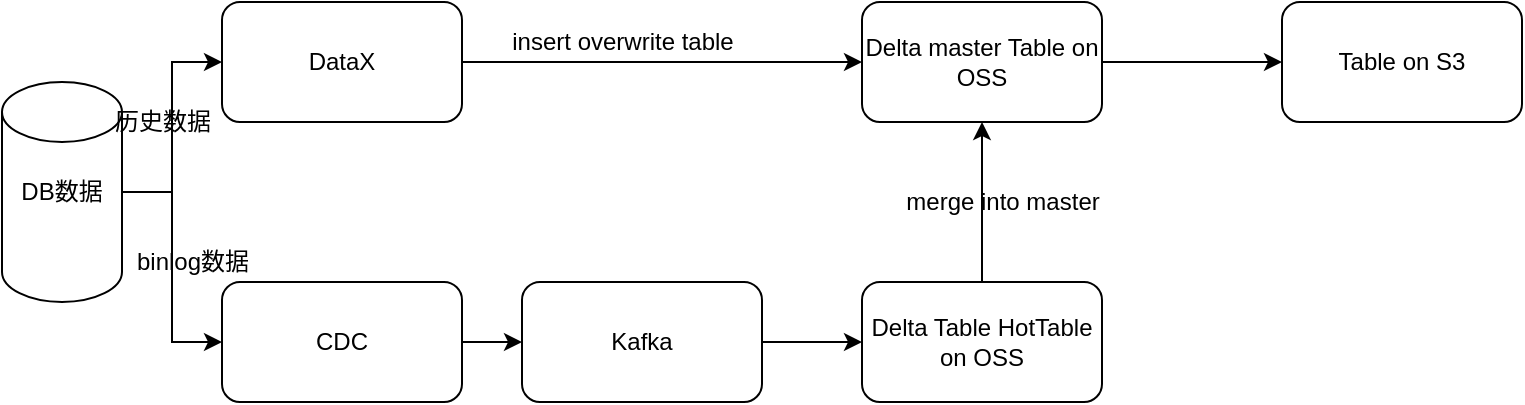 <mxfile version="13.6.5" type="github">
  <diagram id="_IGk3bS5AYMR6ddPXyHb" name="Page-1">
    <mxGraphModel dx="946" dy="541" grid="1" gridSize="10" guides="1" tooltips="1" connect="1" arrows="1" fold="1" page="1" pageScale="1" pageWidth="827" pageHeight="1169" math="0" shadow="0">
      <root>
        <mxCell id="0" />
        <mxCell id="1" parent="0" />
        <mxCell id="ZvmOiowGU-iORvjBQLAC-7" value="" style="edgeStyle=orthogonalEdgeStyle;rounded=0;orthogonalLoop=1;jettySize=auto;html=1;" parent="1" source="ZvmOiowGU-iORvjBQLAC-1" target="ZvmOiowGU-iORvjBQLAC-2" edge="1">
          <mxGeometry relative="1" as="geometry" />
        </mxCell>
        <mxCell id="ZvmOiowGU-iORvjBQLAC-8" value="" style="edgeStyle=orthogonalEdgeStyle;rounded=0;orthogonalLoop=1;jettySize=auto;html=1;entryX=0;entryY=0.5;entryDx=0;entryDy=0;" parent="1" source="ZvmOiowGU-iORvjBQLAC-1" target="ZvmOiowGU-iORvjBQLAC-3" edge="1">
          <mxGeometry relative="1" as="geometry" />
        </mxCell>
        <mxCell id="ZvmOiowGU-iORvjBQLAC-1" value="DB数据" style="shape=cylinder2;whiteSpace=wrap;html=1;boundedLbl=1;backgroundOutline=1;size=15;" parent="1" vertex="1">
          <mxGeometry x="50" y="290" width="60" height="110" as="geometry" />
        </mxCell>
        <mxCell id="z79pxpL1Giz_amRqfKHI-4" style="edgeStyle=orthogonalEdgeStyle;rounded=0;orthogonalLoop=1;jettySize=auto;html=1;entryX=0;entryY=0.5;entryDx=0;entryDy=0;" edge="1" parent="1" source="ZvmOiowGU-iORvjBQLAC-2" target="z79pxpL1Giz_amRqfKHI-3">
          <mxGeometry relative="1" as="geometry" />
        </mxCell>
        <mxCell id="ZvmOiowGU-iORvjBQLAC-2" value="DataX" style="rounded=1;whiteSpace=wrap;html=1;" parent="1" vertex="1">
          <mxGeometry x="160" y="250" width="120" height="60" as="geometry" />
        </mxCell>
        <mxCell id="ZvmOiowGU-iORvjBQLAC-13" value="" style="edgeStyle=orthogonalEdgeStyle;rounded=0;orthogonalLoop=1;jettySize=auto;html=1;" parent="1" source="ZvmOiowGU-iORvjBQLAC-3" target="ZvmOiowGU-iORvjBQLAC-4" edge="1">
          <mxGeometry relative="1" as="geometry" />
        </mxCell>
        <mxCell id="ZvmOiowGU-iORvjBQLAC-3" value="CDC" style="rounded=1;whiteSpace=wrap;html=1;" parent="1" vertex="1">
          <mxGeometry x="160" y="390" width="120" height="60" as="geometry" />
        </mxCell>
        <mxCell id="z79pxpL1Giz_amRqfKHI-1" value="" style="edgeStyle=orthogonalEdgeStyle;rounded=0;orthogonalLoop=1;jettySize=auto;html=1;" edge="1" parent="1" source="ZvmOiowGU-iORvjBQLAC-4" target="ZvmOiowGU-iORvjBQLAC-5">
          <mxGeometry relative="1" as="geometry" />
        </mxCell>
        <mxCell id="ZvmOiowGU-iORvjBQLAC-4" value="Kafka" style="rounded=1;whiteSpace=wrap;html=1;" parent="1" vertex="1">
          <mxGeometry x="310" y="390" width="120" height="60" as="geometry" />
        </mxCell>
        <mxCell id="z79pxpL1Giz_amRqfKHI-5" value="" style="edgeStyle=orthogonalEdgeStyle;rounded=0;orthogonalLoop=1;jettySize=auto;html=1;" edge="1" parent="1" source="ZvmOiowGU-iORvjBQLAC-5" target="z79pxpL1Giz_amRqfKHI-3">
          <mxGeometry relative="1" as="geometry" />
        </mxCell>
        <mxCell id="ZvmOiowGU-iORvjBQLAC-5" value="Delta Table HotTable on OSS" style="rounded=1;whiteSpace=wrap;html=1;" parent="1" vertex="1">
          <mxGeometry x="480" y="390" width="120" height="60" as="geometry" />
        </mxCell>
        <mxCell id="ZvmOiowGU-iORvjBQLAC-6" value="Table on S3" style="rounded=1;whiteSpace=wrap;html=1;" parent="1" vertex="1">
          <mxGeometry x="690" y="250" width="120" height="60" as="geometry" />
        </mxCell>
        <mxCell id="ZvmOiowGU-iORvjBQLAC-9" value="历史数据" style="text;html=1;align=center;verticalAlign=middle;resizable=0;points=[];autosize=1;" parent="1" vertex="1">
          <mxGeometry x="100" y="300" width="60" height="20" as="geometry" />
        </mxCell>
        <mxCell id="ZvmOiowGU-iORvjBQLAC-10" value="binlog数据" style="text;html=1;align=center;verticalAlign=middle;resizable=0;points=[];autosize=1;" parent="1" vertex="1">
          <mxGeometry x="110" y="370" width="70" height="20" as="geometry" />
        </mxCell>
        <mxCell id="z79pxpL1Giz_amRqfKHI-6" value="" style="edgeStyle=orthogonalEdgeStyle;rounded=0;orthogonalLoop=1;jettySize=auto;html=1;entryX=0;entryY=0.5;entryDx=0;entryDy=0;" edge="1" parent="1" source="z79pxpL1Giz_amRqfKHI-3" target="ZvmOiowGU-iORvjBQLAC-6">
          <mxGeometry relative="1" as="geometry">
            <mxPoint x="635" y="310" as="targetPoint" />
          </mxGeometry>
        </mxCell>
        <mxCell id="z79pxpL1Giz_amRqfKHI-3" value="Delta master Table on OSS" style="rounded=1;whiteSpace=wrap;html=1;" vertex="1" parent="1">
          <mxGeometry x="480" y="250" width="120" height="60" as="geometry" />
        </mxCell>
        <mxCell id="z79pxpL1Giz_amRqfKHI-7" value="merge into master" style="text;html=1;align=center;verticalAlign=middle;resizable=0;points=[];autosize=1;" vertex="1" parent="1">
          <mxGeometry x="495" y="340" width="110" height="20" as="geometry" />
        </mxCell>
        <mxCell id="z79pxpL1Giz_amRqfKHI-8" value="insert overwrite table" style="text;html=1;align=center;verticalAlign=middle;resizable=0;points=[];autosize=1;" vertex="1" parent="1">
          <mxGeometry x="295" y="260" width="130" height="20" as="geometry" />
        </mxCell>
      </root>
    </mxGraphModel>
  </diagram>
</mxfile>
